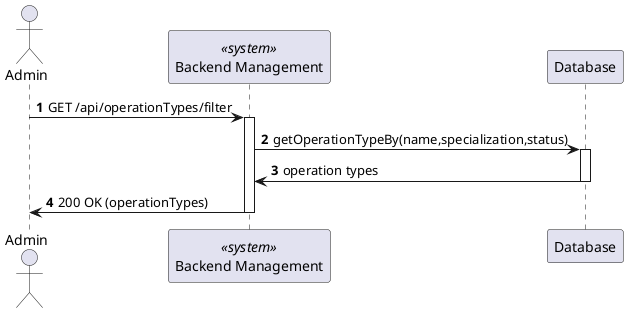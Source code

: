 @startuml

autonumber
actor Admin as "Admin"
participant BE as "Backend Management" <<system>>
participant DB as "Database"


Admin -> BE : GET /api/operationTypes/filter
activate BE

BE -> DB : getOperationTypeBy(name,specialization,status)

activate DB 

DB -> BE : operation types 

deactivate DB

Admin <- BE : 200 OK (operationTypes)

deactivate BE

@enduml